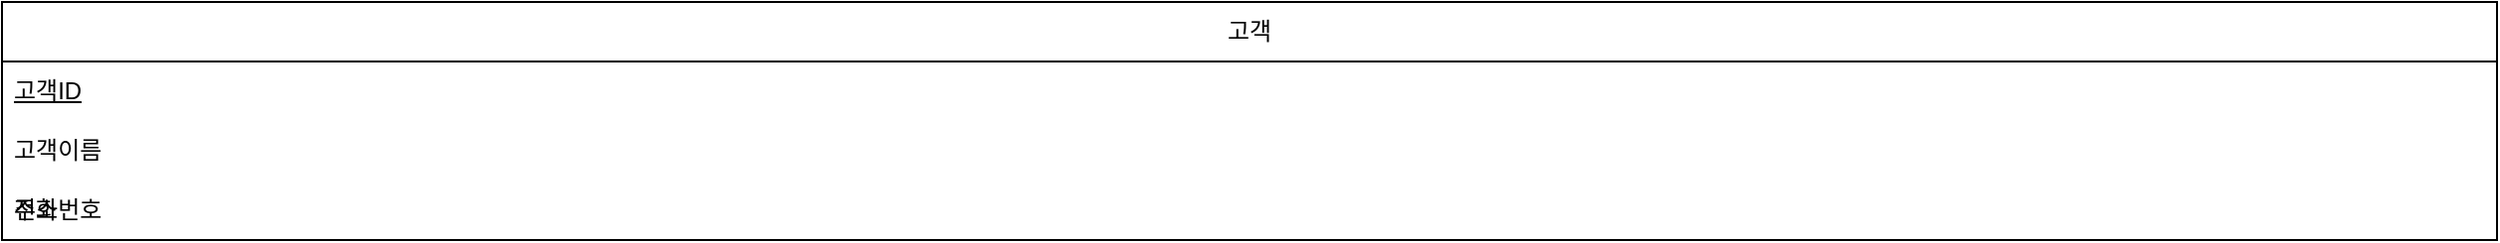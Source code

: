 <mxfile version="26.1.3" pages="2">
  <diagram id="R2lEEEUBdFMjLlhIrx00" name="Page-1">
    <mxGraphModel dx="1018" dy="646" grid="1" gridSize="10" guides="1" tooltips="1" connect="1" arrows="1" fold="1" page="1" pageScale="1" pageWidth="850" pageHeight="1100" math="0" shadow="0" extFonts="Permanent Marker^https://fonts.googleapis.com/css?family=Permanent+Marker">
      <root>
        <mxCell id="0" />
        <mxCell id="1" parent="0" />
        <mxCell id="QyfY7AhZo2oZ45T_P3GF-1" value="고객" style="swimlane;fontStyle=0;childLayout=stackLayout;horizontal=1;startSize=30;horizontalStack=0;resizeParent=1;resizeParentMax=0;resizeLast=0;collapsible=1;marginBottom=0;whiteSpace=wrap;html=1;" vertex="1" parent="1">
          <mxRectangle width="1254" height="120" as="geometry" />
        </mxCell>
        <mxCell id="QyfY7AhZo2oZ45T_P3GF-2" value="&lt;u&gt;고객ID&lt;/u&gt;" style="text;strokeColor=none;fillColor=none;align=left;verticalAlign=middle;spacingLeft=4;spacingRight=4;overflow=hidden;points=[[0,0.5],[1,0.5]];portConstraint=eastwest;rotatable=0;whiteSpace=wrap;html=1;" vertex="1" parent="QyfY7AhZo2oZ45T_P3GF-1">
          <mxGeometry y="30" width="1254" height="30" as="geometry" />
        </mxCell>
        <mxCell id="QyfY7AhZo2oZ45T_P3GF-3" value="고객이름" style="text;strokeColor=none;fillColor=none;align=left;verticalAlign=middle;spacingLeft=4;spacingRight=4;overflow=hidden;points=[[0,0.5],[1,0.5]];portConstraint=eastwest;rotatable=0;whiteSpace=wrap;html=1;" vertex="1" parent="QyfY7AhZo2oZ45T_P3GF-1">
          <mxGeometry y="60" width="1254" height="30" as="geometry" />
        </mxCell>
        <mxCell id="QyfY7AhZo2oZ45T_P3GF-4" value="주소" style="text;strokeColor=none;fillColor=none;align=left;verticalAlign=middle;spacingLeft=4;spacingRight=4;overflow=hidden;points=[[0,0.5],[1,0.5]];portConstraint=eastwest;rotatable=0;whiteSpace=wrap;html=1;movable=0;resizable=0;deletable=0;editable=0;locked=1;connectable=0;" vertex="1" parent="QyfY7AhZo2oZ45T_P3GF-1">
          <mxGeometry y="90" width="1254" height="30" as="geometry" />
        </mxCell>
        <mxCell id="QyfY7AhZo2oZ45T_P3GF-21" value="전화번호" style="text;strokeColor=none;fillColor=none;align=left;verticalAlign=middle;spacingLeft=4;spacingRight=4;overflow=hidden;points=[[0,0.5],[1,0.5]];portConstraint=eastwest;rotatable=0;whiteSpace=wrap;html=1;" vertex="1" parent="QyfY7AhZo2oZ45T_P3GF-1">
          <mxGeometry y="90" width="1254" height="30" as="geometry" />
        </mxCell>
      </root>
    </mxGraphModel>
  </diagram>
  <diagram id="0KwuBadecMc82cotRJnX" name="페이지-2">
    <mxGraphModel dx="2421" dy="1575" grid="1" gridSize="10" guides="1" tooltips="1" connect="1" arrows="1" fold="1" page="0" pageScale="1" pageWidth="827" pageHeight="1169" math="0" shadow="0">
      <root>
        <mxCell id="0" />
        <mxCell id="1" parent="0" />
        <mxCell id="PSRwljVeOztxx_9jxEjq-14" value="고객" style="shape=table;startSize=30;container=1;collapsible=1;childLayout=tableLayout;fixedRows=1;rowLines=0;fontStyle=1;align=center;resizeLast=1;html=1;" vertex="1" parent="1">
          <mxGeometry x="-989" y="-649" width="180" height="233" as="geometry" />
        </mxCell>
        <mxCell id="PSRwljVeOztxx_9jxEjq-15" value="" style="shape=tableRow;horizontal=0;startSize=0;swimlaneHead=0;swimlaneBody=0;fillColor=none;collapsible=0;dropTarget=0;points=[[0,0.5],[1,0.5]];portConstraint=eastwest;top=0;left=0;right=0;bottom=1;" vertex="1" parent="PSRwljVeOztxx_9jxEjq-14">
          <mxGeometry y="30" width="180" height="30" as="geometry" />
        </mxCell>
        <mxCell id="PSRwljVeOztxx_9jxEjq-16" value="" style="shape=partialRectangle;connectable=0;fillColor=none;top=0;left=0;bottom=0;right=0;fontStyle=1;overflow=hidden;whiteSpace=wrap;html=1;" vertex="1" parent="PSRwljVeOztxx_9jxEjq-15">
          <mxGeometry width="30" height="30" as="geometry">
            <mxRectangle width="30" height="30" as="alternateBounds" />
          </mxGeometry>
        </mxCell>
        <mxCell id="PSRwljVeOztxx_9jxEjq-17" value="고객ID" style="shape=partialRectangle;connectable=0;fillColor=none;top=0;left=0;bottom=0;right=0;align=left;spacingLeft=6;fontStyle=5;overflow=hidden;whiteSpace=wrap;html=1;" vertex="1" parent="PSRwljVeOztxx_9jxEjq-15">
          <mxGeometry x="30" width="150" height="30" as="geometry">
            <mxRectangle width="150" height="30" as="alternateBounds" />
          </mxGeometry>
        </mxCell>
        <mxCell id="PSRwljVeOztxx_9jxEjq-18" value="" style="shape=tableRow;horizontal=0;startSize=0;swimlaneHead=0;swimlaneBody=0;fillColor=none;collapsible=0;dropTarget=0;points=[[0,0.5],[1,0.5]];portConstraint=eastwest;top=0;left=0;right=0;bottom=0;" vertex="1" parent="PSRwljVeOztxx_9jxEjq-14">
          <mxGeometry y="60" width="180" height="23" as="geometry" />
        </mxCell>
        <mxCell id="PSRwljVeOztxx_9jxEjq-19" value="" style="shape=partialRectangle;connectable=0;fillColor=none;top=0;left=0;bottom=0;right=0;editable=1;overflow=hidden;whiteSpace=wrap;html=1;" vertex="1" parent="PSRwljVeOztxx_9jxEjq-18">
          <mxGeometry width="30" height="23" as="geometry">
            <mxRectangle width="30" height="23" as="alternateBounds" />
          </mxGeometry>
        </mxCell>
        <mxCell id="PSRwljVeOztxx_9jxEjq-20" value="&amp;nbsp; &amp;nbsp; 가입일" style="shape=partialRectangle;connectable=0;fillColor=none;top=0;left=0;bottom=0;right=0;align=left;spacingLeft=6;overflow=hidden;whiteSpace=wrap;html=1;" vertex="1" parent="PSRwljVeOztxx_9jxEjq-18">
          <mxGeometry x="30" width="150" height="23" as="geometry">
            <mxRectangle width="150" height="23" as="alternateBounds" />
          </mxGeometry>
        </mxCell>
        <mxCell id="PSRwljVeOztxx_9jxEjq-21" value="" style="shape=tableRow;horizontal=0;startSize=0;swimlaneHead=0;swimlaneBody=0;fillColor=none;collapsible=0;dropTarget=0;points=[[0,0.5],[1,0.5]];portConstraint=eastwest;top=0;left=0;right=0;bottom=0;" vertex="1" parent="PSRwljVeOztxx_9jxEjq-14">
          <mxGeometry y="83" width="180" height="30" as="geometry" />
        </mxCell>
        <mxCell id="PSRwljVeOztxx_9jxEjq-22" value="" style="shape=partialRectangle;connectable=0;fillColor=none;top=0;left=0;bottom=0;right=0;editable=1;overflow=hidden;whiteSpace=wrap;html=1;" vertex="1" parent="PSRwljVeOztxx_9jxEjq-21">
          <mxGeometry width="30" height="30" as="geometry">
            <mxRectangle width="30" height="30" as="alternateBounds" />
          </mxGeometry>
        </mxCell>
        <mxCell id="PSRwljVeOztxx_9jxEjq-23" value="&amp;nbsp; &amp;nbsp; 일련번호" style="shape=partialRectangle;connectable=0;fillColor=none;top=0;left=0;bottom=0;right=0;align=left;spacingLeft=6;overflow=hidden;whiteSpace=wrap;html=1;" vertex="1" parent="PSRwljVeOztxx_9jxEjq-21">
          <mxGeometry x="30" width="150" height="30" as="geometry">
            <mxRectangle width="150" height="30" as="alternateBounds" />
          </mxGeometry>
        </mxCell>
        <mxCell id="PSRwljVeOztxx_9jxEjq-24" value="" style="shape=tableRow;horizontal=0;startSize=0;swimlaneHead=0;swimlaneBody=0;fillColor=none;collapsible=0;dropTarget=0;points=[[0,0.5],[1,0.5]];portConstraint=eastwest;top=0;left=0;right=0;bottom=0;" vertex="1" parent="PSRwljVeOztxx_9jxEjq-14">
          <mxGeometry y="113" width="180" height="30" as="geometry" />
        </mxCell>
        <mxCell id="PSRwljVeOztxx_9jxEjq-25" value="" style="shape=partialRectangle;connectable=0;fillColor=none;top=0;left=0;bottom=0;right=0;editable=1;overflow=hidden;whiteSpace=wrap;html=1;" vertex="1" parent="PSRwljVeOztxx_9jxEjq-24">
          <mxGeometry width="30" height="30" as="geometry">
            <mxRectangle width="30" height="30" as="alternateBounds" />
          </mxGeometry>
        </mxCell>
        <mxCell id="PSRwljVeOztxx_9jxEjq-26" value="고객이름" style="shape=partialRectangle;connectable=0;fillColor=none;top=0;left=0;bottom=0;right=0;align=left;spacingLeft=6;overflow=hidden;whiteSpace=wrap;html=1;" vertex="1" parent="PSRwljVeOztxx_9jxEjq-24">
          <mxGeometry x="30" width="150" height="30" as="geometry">
            <mxRectangle width="150" height="30" as="alternateBounds" />
          </mxGeometry>
        </mxCell>
        <mxCell id="PSRwljVeOztxx_9jxEjq-28" value="" style="shape=tableRow;horizontal=0;startSize=0;swimlaneHead=0;swimlaneBody=0;fillColor=none;collapsible=0;dropTarget=0;points=[[0,0.5],[1,0.5]];portConstraint=eastwest;top=0;left=0;right=0;bottom=0;" vertex="1" parent="PSRwljVeOztxx_9jxEjq-14">
          <mxGeometry y="143" width="180" height="30" as="geometry" />
        </mxCell>
        <mxCell id="PSRwljVeOztxx_9jxEjq-29" value="" style="shape=partialRectangle;connectable=0;fillColor=none;top=0;left=0;bottom=0;right=0;editable=1;overflow=hidden;whiteSpace=wrap;html=1;" vertex="1" parent="PSRwljVeOztxx_9jxEjq-28">
          <mxGeometry width="30" height="30" as="geometry">
            <mxRectangle width="30" height="30" as="alternateBounds" />
          </mxGeometry>
        </mxCell>
        <mxCell id="PSRwljVeOztxx_9jxEjq-30" value="주소" style="shape=partialRectangle;connectable=0;fillColor=none;top=0;left=0;bottom=0;right=0;align=left;spacingLeft=6;overflow=hidden;whiteSpace=wrap;html=1;" vertex="1" parent="PSRwljVeOztxx_9jxEjq-28">
          <mxGeometry x="30" width="150" height="30" as="geometry">
            <mxRectangle width="150" height="30" as="alternateBounds" />
          </mxGeometry>
        </mxCell>
        <mxCell id="PSRwljVeOztxx_9jxEjq-31" value="" style="shape=tableRow;horizontal=0;startSize=0;swimlaneHead=0;swimlaneBody=0;fillColor=none;collapsible=0;dropTarget=0;points=[[0,0.5],[1,0.5]];portConstraint=eastwest;top=0;left=0;right=0;bottom=0;" vertex="1" parent="PSRwljVeOztxx_9jxEjq-14">
          <mxGeometry y="173" width="180" height="30" as="geometry" />
        </mxCell>
        <mxCell id="PSRwljVeOztxx_9jxEjq-32" value="" style="shape=partialRectangle;connectable=0;fillColor=none;top=0;left=0;bottom=0;right=0;editable=1;overflow=hidden;whiteSpace=wrap;html=1;" vertex="1" parent="PSRwljVeOztxx_9jxEjq-31">
          <mxGeometry width="30" height="30" as="geometry">
            <mxRectangle width="30" height="30" as="alternateBounds" />
          </mxGeometry>
        </mxCell>
        <mxCell id="PSRwljVeOztxx_9jxEjq-33" value="전화번호" style="shape=partialRectangle;connectable=0;fillColor=none;top=0;left=0;bottom=0;right=0;align=left;spacingLeft=6;overflow=hidden;whiteSpace=wrap;html=1;" vertex="1" parent="PSRwljVeOztxx_9jxEjq-31">
          <mxGeometry x="30" width="150" height="30" as="geometry">
            <mxRectangle width="150" height="30" as="alternateBounds" />
          </mxGeometry>
        </mxCell>
        <mxCell id="PSRwljVeOztxx_9jxEjq-134" value="" style="shape=tableRow;horizontal=0;startSize=0;swimlaneHead=0;swimlaneBody=0;fillColor=none;collapsible=0;dropTarget=0;points=[[0,0.5],[1,0.5]];portConstraint=eastwest;top=0;left=0;right=0;bottom=0;" vertex="1" parent="PSRwljVeOztxx_9jxEjq-14">
          <mxGeometry y="203" width="180" height="30" as="geometry" />
        </mxCell>
        <mxCell id="PSRwljVeOztxx_9jxEjq-135" value="" style="shape=partialRectangle;connectable=0;fillColor=none;top=0;left=0;bottom=0;right=0;editable=1;overflow=hidden;whiteSpace=wrap;html=1;" vertex="1" parent="PSRwljVeOztxx_9jxEjq-134">
          <mxGeometry width="30" height="30" as="geometry">
            <mxRectangle width="30" height="30" as="alternateBounds" />
          </mxGeometry>
        </mxCell>
        <mxCell id="PSRwljVeOztxx_9jxEjq-136" value="이메일" style="shape=partialRectangle;connectable=0;fillColor=none;top=0;left=0;bottom=0;right=0;align=left;spacingLeft=6;overflow=hidden;whiteSpace=wrap;html=1;" vertex="1" parent="PSRwljVeOztxx_9jxEjq-134">
          <mxGeometry x="30" width="150" height="30" as="geometry">
            <mxRectangle width="150" height="30" as="alternateBounds" />
          </mxGeometry>
        </mxCell>
        <mxCell id="PSRwljVeOztxx_9jxEjq-40" value="주문" style="shape=table;startSize=30;container=1;collapsible=1;childLayout=tableLayout;fixedRows=1;rowLines=0;fontStyle=1;align=center;resizeLast=1;html=1;" vertex="1" parent="1">
          <mxGeometry x="-509" y="-644" width="180" height="180" as="geometry" />
        </mxCell>
        <mxCell id="PSRwljVeOztxx_9jxEjq-41" value="" style="shape=tableRow;horizontal=0;startSize=0;swimlaneHead=0;swimlaneBody=0;fillColor=none;collapsible=0;dropTarget=0;points=[[0,0.5],[1,0.5]];portConstraint=eastwest;top=0;left=0;right=0;bottom=1;" vertex="1" parent="PSRwljVeOztxx_9jxEjq-40">
          <mxGeometry y="30" width="180" height="30" as="geometry" />
        </mxCell>
        <mxCell id="PSRwljVeOztxx_9jxEjq-42" value="" style="shape=partialRectangle;connectable=0;fillColor=none;top=0;left=0;bottom=0;right=0;fontStyle=1;overflow=hidden;whiteSpace=wrap;html=1;" vertex="1" parent="PSRwljVeOztxx_9jxEjq-41">
          <mxGeometry width="30" height="30" as="geometry">
            <mxRectangle width="30" height="30" as="alternateBounds" />
          </mxGeometry>
        </mxCell>
        <mxCell id="PSRwljVeOztxx_9jxEjq-43" value="주문번호" style="shape=partialRectangle;connectable=0;fillColor=none;top=0;left=0;bottom=0;right=0;align=left;spacingLeft=6;fontStyle=5;overflow=hidden;whiteSpace=wrap;html=1;" vertex="1" parent="PSRwljVeOztxx_9jxEjq-41">
          <mxGeometry x="30" width="150" height="30" as="geometry">
            <mxRectangle width="150" height="30" as="alternateBounds" />
          </mxGeometry>
        </mxCell>
        <mxCell id="PSRwljVeOztxx_9jxEjq-44" value="" style="shape=tableRow;horizontal=0;startSize=0;swimlaneHead=0;swimlaneBody=0;fillColor=none;collapsible=0;dropTarget=0;points=[[0,0.5],[1,0.5]];portConstraint=eastwest;top=0;left=0;right=0;bottom=0;" vertex="1" parent="PSRwljVeOztxx_9jxEjq-40">
          <mxGeometry y="60" width="180" height="30" as="geometry" />
        </mxCell>
        <mxCell id="PSRwljVeOztxx_9jxEjq-45" value="" style="shape=partialRectangle;connectable=0;fillColor=none;top=0;left=0;bottom=0;right=0;editable=1;overflow=hidden;whiteSpace=wrap;html=1;" vertex="1" parent="PSRwljVeOztxx_9jxEjq-44">
          <mxGeometry width="30" height="30" as="geometry">
            <mxRectangle width="30" height="30" as="alternateBounds" />
          </mxGeometry>
        </mxCell>
        <mxCell id="PSRwljVeOztxx_9jxEjq-46" value="주문일자" style="shape=partialRectangle;connectable=0;fillColor=none;top=0;left=0;bottom=0;right=0;align=left;spacingLeft=6;overflow=hidden;whiteSpace=wrap;html=1;" vertex="1" parent="PSRwljVeOztxx_9jxEjq-44">
          <mxGeometry x="30" width="150" height="30" as="geometry">
            <mxRectangle width="150" height="30" as="alternateBounds" />
          </mxGeometry>
        </mxCell>
        <mxCell id="PSRwljVeOztxx_9jxEjq-47" value="" style="shape=tableRow;horizontal=0;startSize=0;swimlaneHead=0;swimlaneBody=0;fillColor=none;collapsible=0;dropTarget=0;points=[[0,0.5],[1,0.5]];portConstraint=eastwest;top=0;left=0;right=0;bottom=0;" vertex="1" parent="PSRwljVeOztxx_9jxEjq-40">
          <mxGeometry y="90" width="180" height="30" as="geometry" />
        </mxCell>
        <mxCell id="PSRwljVeOztxx_9jxEjq-48" value="" style="shape=partialRectangle;connectable=0;fillColor=none;top=0;left=0;bottom=0;right=0;editable=1;overflow=hidden;whiteSpace=wrap;html=1;" vertex="1" parent="PSRwljVeOztxx_9jxEjq-47">
          <mxGeometry width="30" height="30" as="geometry">
            <mxRectangle width="30" height="30" as="alternateBounds" />
          </mxGeometry>
        </mxCell>
        <mxCell id="PSRwljVeOztxx_9jxEjq-49" value="배송상태" style="shape=partialRectangle;connectable=0;fillColor=none;top=0;left=0;bottom=0;right=0;align=left;spacingLeft=6;overflow=hidden;whiteSpace=wrap;html=1;" vertex="1" parent="PSRwljVeOztxx_9jxEjq-47">
          <mxGeometry x="30" width="150" height="30" as="geometry">
            <mxRectangle width="150" height="30" as="alternateBounds" />
          </mxGeometry>
        </mxCell>
        <mxCell id="PSRwljVeOztxx_9jxEjq-50" value="" style="shape=tableRow;horizontal=0;startSize=0;swimlaneHead=0;swimlaneBody=0;fillColor=none;collapsible=0;dropTarget=0;points=[[0,0.5],[1,0.5]];portConstraint=eastwest;top=0;left=0;right=0;bottom=0;" vertex="1" parent="PSRwljVeOztxx_9jxEjq-40">
          <mxGeometry y="120" width="180" height="30" as="geometry" />
        </mxCell>
        <mxCell id="PSRwljVeOztxx_9jxEjq-51" value="" style="shape=partialRectangle;connectable=0;fillColor=none;top=0;left=0;bottom=0;right=0;editable=1;overflow=hidden;whiteSpace=wrap;html=1;" vertex="1" parent="PSRwljVeOztxx_9jxEjq-50">
          <mxGeometry width="30" height="30" as="geometry">
            <mxRectangle width="30" height="30" as="alternateBounds" />
          </mxGeometry>
        </mxCell>
        <mxCell id="PSRwljVeOztxx_9jxEjq-52" value="결제방법" style="shape=partialRectangle;connectable=0;fillColor=none;top=0;left=0;bottom=0;right=0;align=left;spacingLeft=6;overflow=hidden;whiteSpace=wrap;html=1;" vertex="1" parent="PSRwljVeOztxx_9jxEjq-50">
          <mxGeometry x="30" width="150" height="30" as="geometry">
            <mxRectangle width="150" height="30" as="alternateBounds" />
          </mxGeometry>
        </mxCell>
        <mxCell id="PSRwljVeOztxx_9jxEjq-53" value="" style="shape=tableRow;horizontal=0;startSize=0;swimlaneHead=0;swimlaneBody=0;fillColor=none;collapsible=0;dropTarget=0;points=[[0,0.5],[1,0.5]];portConstraint=eastwest;top=0;left=0;right=0;bottom=0;" vertex="1" parent="PSRwljVeOztxx_9jxEjq-40">
          <mxGeometry y="150" width="180" height="30" as="geometry" />
        </mxCell>
        <mxCell id="PSRwljVeOztxx_9jxEjq-54" value="" style="shape=partialRectangle;connectable=0;fillColor=none;top=0;left=0;bottom=0;right=0;editable=1;overflow=hidden;whiteSpace=wrap;html=1;" vertex="1" parent="PSRwljVeOztxx_9jxEjq-53">
          <mxGeometry width="30" height="30" as="geometry">
            <mxRectangle width="30" height="30" as="alternateBounds" />
          </mxGeometry>
        </mxCell>
        <mxCell id="PSRwljVeOztxx_9jxEjq-55" value="총금액" style="shape=partialRectangle;connectable=0;fillColor=none;top=0;left=0;bottom=0;right=0;align=left;spacingLeft=6;overflow=hidden;whiteSpace=wrap;html=1;" vertex="1" parent="PSRwljVeOztxx_9jxEjq-53">
          <mxGeometry x="30" width="150" height="30" as="geometry">
            <mxRectangle width="150" height="30" as="alternateBounds" />
          </mxGeometry>
        </mxCell>
        <mxCell id="PSRwljVeOztxx_9jxEjq-62" value="도서" style="shape=table;startSize=30;container=1;collapsible=1;childLayout=tableLayout;fixedRows=1;rowLines=0;fontStyle=1;align=center;resizeLast=1;html=1;" vertex="1" parent="1">
          <mxGeometry x="-509" y="-259" width="180" height="240" as="geometry" />
        </mxCell>
        <mxCell id="PSRwljVeOztxx_9jxEjq-63" value="" style="shape=tableRow;horizontal=0;startSize=0;swimlaneHead=0;swimlaneBody=0;fillColor=none;collapsible=0;dropTarget=0;points=[[0,0.5],[1,0.5]];portConstraint=eastwest;top=0;left=0;right=0;bottom=1;" vertex="1" parent="PSRwljVeOztxx_9jxEjq-62">
          <mxGeometry y="30" width="180" height="30" as="geometry" />
        </mxCell>
        <mxCell id="PSRwljVeOztxx_9jxEjq-64" value="" style="shape=partialRectangle;connectable=0;fillColor=none;top=0;left=0;bottom=0;right=0;fontStyle=1;overflow=hidden;whiteSpace=wrap;html=1;" vertex="1" parent="PSRwljVeOztxx_9jxEjq-63">
          <mxGeometry width="30" height="30" as="geometry">
            <mxRectangle width="30" height="30" as="alternateBounds" />
          </mxGeometry>
        </mxCell>
        <mxCell id="PSRwljVeOztxx_9jxEjq-65" value="ISBN" style="shape=partialRectangle;connectable=0;fillColor=none;top=0;left=0;bottom=0;right=0;align=left;spacingLeft=6;fontStyle=5;overflow=hidden;whiteSpace=wrap;html=1;" vertex="1" parent="PSRwljVeOztxx_9jxEjq-63">
          <mxGeometry x="30" width="150" height="30" as="geometry">
            <mxRectangle width="150" height="30" as="alternateBounds" />
          </mxGeometry>
        </mxCell>
        <mxCell id="PSRwljVeOztxx_9jxEjq-66" value="" style="shape=tableRow;horizontal=0;startSize=0;swimlaneHead=0;swimlaneBody=0;fillColor=none;collapsible=0;dropTarget=0;points=[[0,0.5],[1,0.5]];portConstraint=eastwest;top=0;left=0;right=0;bottom=0;" vertex="1" parent="PSRwljVeOztxx_9jxEjq-62">
          <mxGeometry y="60" width="180" height="30" as="geometry" />
        </mxCell>
        <mxCell id="PSRwljVeOztxx_9jxEjq-67" value="" style="shape=partialRectangle;connectable=0;fillColor=none;top=0;left=0;bottom=0;right=0;editable=1;overflow=hidden;whiteSpace=wrap;html=1;" vertex="1" parent="PSRwljVeOztxx_9jxEjq-66">
          <mxGeometry width="30" height="30" as="geometry">
            <mxRectangle width="30" height="30" as="alternateBounds" />
          </mxGeometry>
        </mxCell>
        <mxCell id="PSRwljVeOztxx_9jxEjq-68" value="도서명" style="shape=partialRectangle;connectable=0;fillColor=none;top=0;left=0;bottom=0;right=0;align=left;spacingLeft=6;overflow=hidden;whiteSpace=wrap;html=1;" vertex="1" parent="PSRwljVeOztxx_9jxEjq-66">
          <mxGeometry x="30" width="150" height="30" as="geometry">
            <mxRectangle width="150" height="30" as="alternateBounds" />
          </mxGeometry>
        </mxCell>
        <mxCell id="PSRwljVeOztxx_9jxEjq-69" value="" style="shape=tableRow;horizontal=0;startSize=0;swimlaneHead=0;swimlaneBody=0;fillColor=none;collapsible=0;dropTarget=0;points=[[0,0.5],[1,0.5]];portConstraint=eastwest;top=0;left=0;right=0;bottom=0;" vertex="1" parent="PSRwljVeOztxx_9jxEjq-62">
          <mxGeometry y="90" width="180" height="30" as="geometry" />
        </mxCell>
        <mxCell id="PSRwljVeOztxx_9jxEjq-70" value="" style="shape=partialRectangle;connectable=0;fillColor=none;top=0;left=0;bottom=0;right=0;editable=1;overflow=hidden;whiteSpace=wrap;html=1;" vertex="1" parent="PSRwljVeOztxx_9jxEjq-69">
          <mxGeometry width="30" height="30" as="geometry">
            <mxRectangle width="30" height="30" as="alternateBounds" />
          </mxGeometry>
        </mxCell>
        <mxCell id="PSRwljVeOztxx_9jxEjq-71" value="저자" style="shape=partialRectangle;connectable=0;fillColor=none;top=0;left=0;bottom=0;right=0;align=left;spacingLeft=6;overflow=hidden;whiteSpace=wrap;html=1;" vertex="1" parent="PSRwljVeOztxx_9jxEjq-69">
          <mxGeometry x="30" width="150" height="30" as="geometry">
            <mxRectangle width="150" height="30" as="alternateBounds" />
          </mxGeometry>
        </mxCell>
        <mxCell id="PSRwljVeOztxx_9jxEjq-72" value="" style="shape=tableRow;horizontal=0;startSize=0;swimlaneHead=0;swimlaneBody=0;fillColor=none;collapsible=0;dropTarget=0;points=[[0,0.5],[1,0.5]];portConstraint=eastwest;top=0;left=0;right=0;bottom=0;" vertex="1" parent="PSRwljVeOztxx_9jxEjq-62">
          <mxGeometry y="120" width="180" height="30" as="geometry" />
        </mxCell>
        <mxCell id="PSRwljVeOztxx_9jxEjq-73" value="" style="shape=partialRectangle;connectable=0;fillColor=none;top=0;left=0;bottom=0;right=0;editable=1;overflow=hidden;whiteSpace=wrap;html=1;" vertex="1" parent="PSRwljVeOztxx_9jxEjq-72">
          <mxGeometry width="30" height="30" as="geometry">
            <mxRectangle width="30" height="30" as="alternateBounds" />
          </mxGeometry>
        </mxCell>
        <mxCell id="PSRwljVeOztxx_9jxEjq-74" value="출판사" style="shape=partialRectangle;connectable=0;fillColor=none;top=0;left=0;bottom=0;right=0;align=left;spacingLeft=6;overflow=hidden;whiteSpace=wrap;html=1;" vertex="1" parent="PSRwljVeOztxx_9jxEjq-72">
          <mxGeometry x="30" width="150" height="30" as="geometry">
            <mxRectangle width="150" height="30" as="alternateBounds" />
          </mxGeometry>
        </mxCell>
        <mxCell id="PSRwljVeOztxx_9jxEjq-75" value="" style="shape=tableRow;horizontal=0;startSize=0;swimlaneHead=0;swimlaneBody=0;fillColor=none;collapsible=0;dropTarget=0;points=[[0,0.5],[1,0.5]];portConstraint=eastwest;top=0;left=0;right=0;bottom=0;" vertex="1" parent="PSRwljVeOztxx_9jxEjq-62">
          <mxGeometry y="150" width="180" height="30" as="geometry" />
        </mxCell>
        <mxCell id="PSRwljVeOztxx_9jxEjq-76" value="" style="shape=partialRectangle;connectable=0;fillColor=none;top=0;left=0;bottom=0;right=0;editable=1;overflow=hidden;whiteSpace=wrap;html=1;" vertex="1" parent="PSRwljVeOztxx_9jxEjq-75">
          <mxGeometry width="30" height="30" as="geometry">
            <mxRectangle width="30" height="30" as="alternateBounds" />
          </mxGeometry>
        </mxCell>
        <mxCell id="PSRwljVeOztxx_9jxEjq-77" value="출판일" style="shape=partialRectangle;connectable=0;fillColor=none;top=0;left=0;bottom=0;right=0;align=left;spacingLeft=6;overflow=hidden;whiteSpace=wrap;html=1;" vertex="1" parent="PSRwljVeOztxx_9jxEjq-75">
          <mxGeometry x="30" width="150" height="30" as="geometry">
            <mxRectangle width="150" height="30" as="alternateBounds" />
          </mxGeometry>
        </mxCell>
        <mxCell id="PSRwljVeOztxx_9jxEjq-78" value="" style="shape=tableRow;horizontal=0;startSize=0;swimlaneHead=0;swimlaneBody=0;fillColor=none;collapsible=0;dropTarget=0;points=[[0,0.5],[1,0.5]];portConstraint=eastwest;top=0;left=0;right=0;bottom=0;" vertex="1" parent="PSRwljVeOztxx_9jxEjq-62">
          <mxGeometry y="180" width="180" height="30" as="geometry" />
        </mxCell>
        <mxCell id="PSRwljVeOztxx_9jxEjq-79" value="" style="shape=partialRectangle;connectable=0;fillColor=none;top=0;left=0;bottom=0;right=0;editable=1;overflow=hidden;whiteSpace=wrap;html=1;" vertex="1" parent="PSRwljVeOztxx_9jxEjq-78">
          <mxGeometry width="30" height="30" as="geometry">
            <mxRectangle width="30" height="30" as="alternateBounds" />
          </mxGeometry>
        </mxCell>
        <mxCell id="PSRwljVeOztxx_9jxEjq-80" value="가격" style="shape=partialRectangle;connectable=0;fillColor=none;top=0;left=0;bottom=0;right=0;align=left;spacingLeft=6;overflow=hidden;whiteSpace=wrap;html=1;" vertex="1" parent="PSRwljVeOztxx_9jxEjq-78">
          <mxGeometry x="30" width="150" height="30" as="geometry">
            <mxRectangle width="150" height="30" as="alternateBounds" />
          </mxGeometry>
        </mxCell>
        <mxCell id="PSRwljVeOztxx_9jxEjq-97" value="" style="shape=tableRow;horizontal=0;startSize=0;swimlaneHead=0;swimlaneBody=0;fillColor=none;collapsible=0;dropTarget=0;points=[[0,0.5],[1,0.5]];portConstraint=eastwest;top=0;left=0;right=0;bottom=0;" vertex="1" parent="PSRwljVeOztxx_9jxEjq-62">
          <mxGeometry y="210" width="180" height="30" as="geometry" />
        </mxCell>
        <mxCell id="PSRwljVeOztxx_9jxEjq-98" value="" style="shape=partialRectangle;connectable=0;fillColor=none;top=0;left=0;bottom=0;right=0;editable=1;overflow=hidden;whiteSpace=wrap;html=1;" vertex="1" parent="PSRwljVeOztxx_9jxEjq-97">
          <mxGeometry width="30" height="30" as="geometry">
            <mxRectangle width="30" height="30" as="alternateBounds" />
          </mxGeometry>
        </mxCell>
        <mxCell id="PSRwljVeOztxx_9jxEjq-99" value="재고수량" style="shape=partialRectangle;connectable=0;fillColor=none;top=0;left=0;bottom=0;right=0;align=left;spacingLeft=6;overflow=hidden;whiteSpace=wrap;html=1;" vertex="1" parent="PSRwljVeOztxx_9jxEjq-97">
          <mxGeometry x="30" width="150" height="30" as="geometry">
            <mxRectangle width="150" height="30" as="alternateBounds" />
          </mxGeometry>
        </mxCell>
        <mxCell id="PSRwljVeOztxx_9jxEjq-81" value="리뷰" style="shape=table;startSize=30;container=1;collapsible=1;childLayout=tableLayout;fixedRows=1;rowLines=0;fontStyle=1;align=center;resizeLast=1;html=1;" vertex="1" parent="1">
          <mxGeometry x="-989" y="-253" width="180" height="150" as="geometry" />
        </mxCell>
        <mxCell id="PSRwljVeOztxx_9jxEjq-82" value="" style="shape=tableRow;horizontal=0;startSize=0;swimlaneHead=0;swimlaneBody=0;fillColor=none;collapsible=0;dropTarget=0;points=[[0,0.5],[1,0.5]];portConstraint=eastwest;top=0;left=0;right=0;bottom=1;" vertex="1" parent="PSRwljVeOztxx_9jxEjq-81">
          <mxGeometry y="30" width="180" height="30" as="geometry" />
        </mxCell>
        <mxCell id="PSRwljVeOztxx_9jxEjq-83" value="" style="shape=partialRectangle;connectable=0;fillColor=none;top=0;left=0;bottom=0;right=0;fontStyle=1;overflow=hidden;whiteSpace=wrap;html=1;" vertex="1" parent="PSRwljVeOztxx_9jxEjq-82">
          <mxGeometry width="30" height="30" as="geometry">
            <mxRectangle width="30" height="30" as="alternateBounds" />
          </mxGeometry>
        </mxCell>
        <mxCell id="PSRwljVeOztxx_9jxEjq-84" value="리뷰ID" style="shape=partialRectangle;connectable=0;fillColor=none;top=0;left=0;bottom=0;right=0;align=left;spacingLeft=6;fontStyle=5;overflow=hidden;whiteSpace=wrap;html=1;" vertex="1" parent="PSRwljVeOztxx_9jxEjq-82">
          <mxGeometry x="30" width="150" height="30" as="geometry">
            <mxRectangle width="150" height="30" as="alternateBounds" />
          </mxGeometry>
        </mxCell>
        <mxCell id="PSRwljVeOztxx_9jxEjq-85" value="" style="shape=tableRow;horizontal=0;startSize=0;swimlaneHead=0;swimlaneBody=0;fillColor=none;collapsible=0;dropTarget=0;points=[[0,0.5],[1,0.5]];portConstraint=eastwest;top=0;left=0;right=0;bottom=0;" vertex="1" parent="PSRwljVeOztxx_9jxEjq-81">
          <mxGeometry y="60" width="180" height="30" as="geometry" />
        </mxCell>
        <mxCell id="PSRwljVeOztxx_9jxEjq-86" value="" style="shape=partialRectangle;connectable=0;fillColor=none;top=0;left=0;bottom=0;right=0;editable=1;overflow=hidden;whiteSpace=wrap;html=1;" vertex="1" parent="PSRwljVeOztxx_9jxEjq-85">
          <mxGeometry width="30" height="30" as="geometry">
            <mxRectangle width="30" height="30" as="alternateBounds" />
          </mxGeometry>
        </mxCell>
        <mxCell id="PSRwljVeOztxx_9jxEjq-87" value="리뷰내용" style="shape=partialRectangle;connectable=0;fillColor=none;top=0;left=0;bottom=0;right=0;align=left;spacingLeft=6;overflow=hidden;whiteSpace=wrap;html=1;" vertex="1" parent="PSRwljVeOztxx_9jxEjq-85">
          <mxGeometry x="30" width="150" height="30" as="geometry">
            <mxRectangle width="150" height="30" as="alternateBounds" />
          </mxGeometry>
        </mxCell>
        <mxCell id="PSRwljVeOztxx_9jxEjq-88" value="" style="shape=tableRow;horizontal=0;startSize=0;swimlaneHead=0;swimlaneBody=0;fillColor=none;collapsible=0;dropTarget=0;points=[[0,0.5],[1,0.5]];portConstraint=eastwest;top=0;left=0;right=0;bottom=0;" vertex="1" parent="PSRwljVeOztxx_9jxEjq-81">
          <mxGeometry y="90" width="180" height="30" as="geometry" />
        </mxCell>
        <mxCell id="PSRwljVeOztxx_9jxEjq-89" value="" style="shape=partialRectangle;connectable=0;fillColor=none;top=0;left=0;bottom=0;right=0;editable=1;overflow=hidden;whiteSpace=wrap;html=1;" vertex="1" parent="PSRwljVeOztxx_9jxEjq-88">
          <mxGeometry width="30" height="30" as="geometry">
            <mxRectangle width="30" height="30" as="alternateBounds" />
          </mxGeometry>
        </mxCell>
        <mxCell id="PSRwljVeOztxx_9jxEjq-90" value="평점" style="shape=partialRectangle;connectable=0;fillColor=none;top=0;left=0;bottom=0;right=0;align=left;spacingLeft=6;overflow=hidden;whiteSpace=wrap;html=1;" vertex="1" parent="PSRwljVeOztxx_9jxEjq-88">
          <mxGeometry x="30" width="150" height="30" as="geometry">
            <mxRectangle width="150" height="30" as="alternateBounds" />
          </mxGeometry>
        </mxCell>
        <mxCell id="PSRwljVeOztxx_9jxEjq-91" value="" style="shape=tableRow;horizontal=0;startSize=0;swimlaneHead=0;swimlaneBody=0;fillColor=none;collapsible=0;dropTarget=0;points=[[0,0.5],[1,0.5]];portConstraint=eastwest;top=0;left=0;right=0;bottom=0;" vertex="1" parent="PSRwljVeOztxx_9jxEjq-81">
          <mxGeometry y="120" width="180" height="30" as="geometry" />
        </mxCell>
        <mxCell id="PSRwljVeOztxx_9jxEjq-92" value="" style="shape=partialRectangle;connectable=0;fillColor=none;top=0;left=0;bottom=0;right=0;editable=1;overflow=hidden;whiteSpace=wrap;html=1;" vertex="1" parent="PSRwljVeOztxx_9jxEjq-91">
          <mxGeometry width="30" height="30" as="geometry">
            <mxRectangle width="30" height="30" as="alternateBounds" />
          </mxGeometry>
        </mxCell>
        <mxCell id="PSRwljVeOztxx_9jxEjq-93" value="작성일" style="shape=partialRectangle;connectable=0;fillColor=none;top=0;left=0;bottom=0;right=0;align=left;spacingLeft=6;overflow=hidden;whiteSpace=wrap;html=1;" vertex="1" parent="PSRwljVeOztxx_9jxEjq-91">
          <mxGeometry x="30" width="150" height="30" as="geometry">
            <mxRectangle width="150" height="30" as="alternateBounds" />
          </mxGeometry>
        </mxCell>
        <mxCell id="PSRwljVeOztxx_9jxEjq-106" value="" style="endArrow=classic;html=1;rounded=0;fontSize=12;startSize=8;endSize=8;curved=1;exitX=0;exitY=0.5;exitDx=0;exitDy=0;" edge="1" parent="1" source="PSRwljVeOztxx_9jxEjq-110">
          <mxGeometry width="50" height="50" relative="1" as="geometry">
            <mxPoint x="-690" y="-539" as="sourcePoint" />
            <mxPoint x="-810" y="-538" as="targetPoint" />
          </mxGeometry>
        </mxCell>
        <mxCell id="PSRwljVeOztxx_9jxEjq-107" value="" style="shape=link;html=1;rounded=0;fontSize=12;startSize=8;endSize=8;curved=1;exitX=1;exitY=0.5;exitDx=0;exitDy=0;entryX=0;entryY=0.5;entryDx=0;entryDy=0;" edge="1" parent="1" source="PSRwljVeOztxx_9jxEjq-110" target="PSRwljVeOztxx_9jxEjq-47">
          <mxGeometry relative="1" as="geometry">
            <mxPoint x="-610" y="-539" as="sourcePoint" />
            <mxPoint x="-360" y="-350" as="targetPoint" />
          </mxGeometry>
        </mxCell>
        <mxCell id="PSRwljVeOztxx_9jxEjq-108" value="N" style="resizable=0;html=1;whiteSpace=wrap;align=right;verticalAlign=bottom;" connectable="0" vertex="1" parent="PSRwljVeOztxx_9jxEjq-107">
          <mxGeometry x="1" relative="1" as="geometry">
            <mxPoint x="-44" as="offset" />
          </mxGeometry>
        </mxCell>
        <mxCell id="PSRwljVeOztxx_9jxEjq-110" value="주문" style="shape=rhombus;perimeter=rhombusPerimeter;whiteSpace=wrap;html=1;align=center;" vertex="1" parent="1">
          <mxGeometry x="-720" y="-568" width="120" height="60" as="geometry" />
        </mxCell>
        <mxCell id="PSRwljVeOztxx_9jxEjq-111" value="주문내역" style="shape=rhombus;perimeter=rhombusPerimeter;whiteSpace=wrap;html=1;align=center;" vertex="1" parent="1">
          <mxGeometry x="-479" y="-380" width="120" height="60" as="geometry" />
        </mxCell>
        <mxCell id="PSRwljVeOztxx_9jxEjq-113" value="" style="endArrow=none;html=1;rounded=0;fontSize=12;startSize=8;endSize=8;curved=1;exitX=0.5;exitY=0;exitDx=0;exitDy=0;" edge="1" parent="1" source="PSRwljVeOztxx_9jxEjq-111">
          <mxGeometry width="50" height="50" relative="1" as="geometry">
            <mxPoint x="-460" y="-330" as="sourcePoint" />
            <mxPoint x="-420" y="-460" as="targetPoint" />
          </mxGeometry>
        </mxCell>
        <mxCell id="PSRwljVeOztxx_9jxEjq-114" value="" style="endArrow=none;html=1;rounded=0;fontSize=12;startSize=8;endSize=8;curved=1;entryX=0.5;entryY=0;entryDx=0;entryDy=0;exitX=0.5;exitY=1;exitDx=0;exitDy=0;" edge="1" parent="1" source="PSRwljVeOztxx_9jxEjq-111" target="PSRwljVeOztxx_9jxEjq-62">
          <mxGeometry width="50" height="50" relative="1" as="geometry">
            <mxPoint x="-460" y="-330" as="sourcePoint" />
            <mxPoint x="-410" y="-380" as="targetPoint" />
          </mxGeometry>
        </mxCell>
        <mxCell id="PSRwljVeOztxx_9jxEjq-115" value="리뷰작성" style="shape=rhombus;perimeter=rhombusPerimeter;whiteSpace=wrap;html=1;align=center;" vertex="1" parent="1">
          <mxGeometry x="-959" y="-380" width="120" height="60" as="geometry" />
        </mxCell>
        <mxCell id="PSRwljVeOztxx_9jxEjq-116" value="리뷰대상도서" style="shape=rhombus;perimeter=rhombusPerimeter;whiteSpace=wrap;html=1;align=center;" vertex="1" parent="1">
          <mxGeometry x="-720" y="-200" width="120" height="60" as="geometry" />
        </mxCell>
        <mxCell id="PSRwljVeOztxx_9jxEjq-117" value="" style="endArrow=classic;html=1;rounded=0;fontSize=12;startSize=8;endSize=8;curved=1;exitX=0.5;exitY=0;exitDx=0;exitDy=0;" edge="1" parent="1" source="PSRwljVeOztxx_9jxEjq-115" target="PSRwljVeOztxx_9jxEjq-31">
          <mxGeometry width="50" height="50" relative="1" as="geometry">
            <mxPoint x="-460" y="-330" as="sourcePoint" />
            <mxPoint x="-410" y="-380" as="targetPoint" />
          </mxGeometry>
        </mxCell>
        <mxCell id="PSRwljVeOztxx_9jxEjq-118" value="" style="shape=link;html=1;rounded=0;fontSize=12;startSize=8;endSize=8;curved=1;exitX=0.5;exitY=0;exitDx=0;exitDy=0;entryX=0.5;entryY=1;entryDx=0;entryDy=0;" edge="1" parent="1" source="PSRwljVeOztxx_9jxEjq-81" target="PSRwljVeOztxx_9jxEjq-115">
          <mxGeometry relative="1" as="geometry">
            <mxPoint x="-520" y="-350" as="sourcePoint" />
            <mxPoint x="-360" y="-350" as="targetPoint" />
          </mxGeometry>
        </mxCell>
        <object label="" n="" id="PSRwljVeOztxx_9jxEjq-122">
          <mxCell style="shape=link;html=1;rounded=0;fontSize=12;startSize=8;endSize=8;curved=1;exitX=0.993;exitY=0.789;exitDx=0;exitDy=0;exitPerimeter=0;entryX=0;entryY=0.5;entryDx=0;entryDy=0;" edge="1" parent="1" source="PSRwljVeOztxx_9jxEjq-85" target="PSRwljVeOztxx_9jxEjq-116">
            <mxGeometry relative="1" as="geometry">
              <mxPoint x="-520" y="-350" as="sourcePoint" />
              <mxPoint x="-360" y="-350" as="targetPoint" />
            </mxGeometry>
          </mxCell>
        </object>
        <mxCell id="PSRwljVeOztxx_9jxEjq-124" value="" style="endArrow=classic;html=1;rounded=0;fontSize=12;startSize=8;endSize=8;curved=1;exitX=1;exitY=0.5;exitDx=0;exitDy=0;entryX=-0.006;entryY=-0.033;entryDx=0;entryDy=0;entryPerimeter=0;" edge="1" parent="1" source="PSRwljVeOztxx_9jxEjq-116" target="PSRwljVeOztxx_9jxEjq-69">
          <mxGeometry width="50" height="50" relative="1" as="geometry">
            <mxPoint x="-460" y="-330" as="sourcePoint" />
            <mxPoint x="-410" y="-380" as="targetPoint" />
          </mxGeometry>
        </mxCell>
        <mxCell id="PSRwljVeOztxx_9jxEjq-125" value="1" style="resizable=0;html=1;whiteSpace=wrap;align=right;verticalAlign=bottom;" connectable="0" vertex="1" parent="1">
          <mxGeometry x="-543.005" y="-529.0" as="geometry">
            <mxPoint x="-210" y="-4" as="offset" />
          </mxGeometry>
        </mxCell>
        <mxCell id="PSRwljVeOztxx_9jxEjq-126" value="고객" style="swimlane;fontStyle=0;childLayout=stackLayout;horizontal=1;startSize=26;horizontalStack=0;resizeParent=1;resizeParentMax=0;resizeLast=0;collapsible=1;marginBottom=0;align=center;fontSize=14;" vertex="1" parent="1">
          <mxRectangle width="170" height="200" as="geometry" />
        </mxCell>
        <mxCell id="PSRwljVeOztxx_9jxEjq-128" value="&lt;u&gt;고객ID&lt;/u&gt;&lt;div&gt;&lt;span style=&quot;white-space: pre;&quot;&gt;&#x9;&lt;/span&gt;가입일&lt;br&gt;&lt;/div&gt;&lt;div&gt;&lt;span style=&quot;white-space: pre;&quot;&gt;&#x9;&lt;/span&gt;일련번호&lt;br&gt;&lt;/div&gt;" style="text;strokeColor=none;fillColor=none;spacingLeft=4;spacingRight=4;overflow=hidden;rotatable=0;points=[[0,0.5],[1,0.5]];portConstraint=eastwest;fontSize=12;whiteSpace=wrap;html=1;" vertex="1" parent="PSRwljVeOztxx_9jxEjq-126">
          <mxGeometry y="26" width="170" height="54" as="geometry" />
        </mxCell>
        <mxCell id="PSRwljVeOztxx_9jxEjq-130" value="고객이름" style="text;strokeColor=none;fillColor=none;spacingLeft=4;spacingRight=4;overflow=hidden;rotatable=0;points=[[0,0.5],[1,0.5]];portConstraint=eastwest;fontSize=12;whiteSpace=wrap;html=1;" vertex="1" parent="PSRwljVeOztxx_9jxEjq-126">
          <mxGeometry y="80" width="170" height="30" as="geometry" />
        </mxCell>
        <mxCell id="PSRwljVeOztxx_9jxEjq-131" value="주소" style="text;strokeColor=none;fillColor=none;spacingLeft=4;spacingRight=4;overflow=hidden;rotatable=0;points=[[0,0.5],[1,0.5]];portConstraint=eastwest;fontSize=12;whiteSpace=wrap;html=1;" vertex="1" parent="PSRwljVeOztxx_9jxEjq-126">
          <mxGeometry y="110" width="170" height="30" as="geometry" />
        </mxCell>
        <mxCell id="PSRwljVeOztxx_9jxEjq-132" value="전화번호" style="text;strokeColor=none;fillColor=none;spacingLeft=4;spacingRight=4;overflow=hidden;rotatable=0;points=[[0,0.5],[1,0.5]];portConstraint=eastwest;fontSize=12;whiteSpace=wrap;html=1;" vertex="1" parent="PSRwljVeOztxx_9jxEjq-126">
          <mxGeometry y="140" width="170" height="30" as="geometry" />
        </mxCell>
        <mxCell id="PSRwljVeOztxx_9jxEjq-133" value="이메일" style="text;strokeColor=none;fillColor=none;spacingLeft=4;spacingRight=4;overflow=hidden;rotatable=0;points=[[0,0.5],[1,0.5]];portConstraint=eastwest;fontSize=12;whiteSpace=wrap;html=1;" vertex="1" parent="PSRwljVeOztxx_9jxEjq-126">
          <mxGeometry y="170" width="170" height="30" as="geometry" />
        </mxCell>
      </root>
    </mxGraphModel>
  </diagram>
</mxfile>
